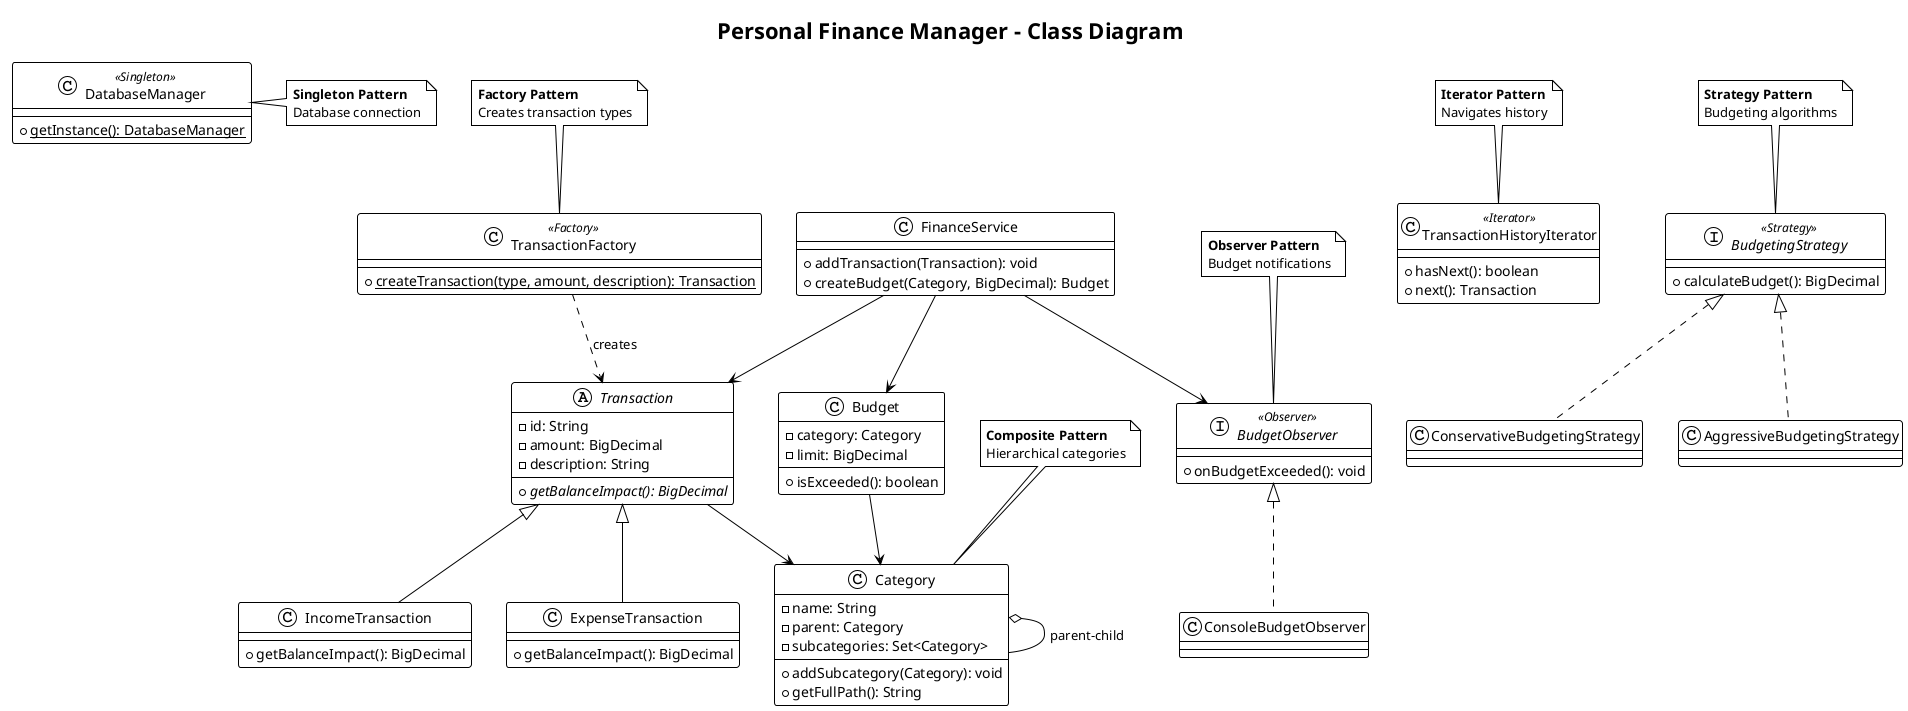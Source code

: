 @startuml PersonalFinanceManager_ClassDiagram

!theme plain
title Personal Finance Manager - Class Diagram

' Core Model
abstract class Transaction {
    -id: String
    -amount: BigDecimal
    -description: String
    +getBalanceImpact(): BigDecimal {abstract}
}

class IncomeTransaction {
    +getBalanceImpact(): BigDecimal
}

class ExpenseTransaction {
    +getBalanceImpact(): BigDecimal
}

class Category {
    -name: String
    -parent: Category
    -subcategories: Set<Category>
    +addSubcategory(Category): void
    +getFullPath(): String
}

class Budget {
    -category: Category
    -limit: BigDecimal
    +isExceeded(): boolean
}

' Design Patterns
class TransactionFactory <<Factory>> {
    +createTransaction(type, amount, description): Transaction {static}
}

class TransactionHistoryIterator <<Iterator>> {
    +hasNext(): boolean
    +next(): Transaction
}

interface BudgetingStrategy <<Strategy>> {
    +calculateBudget(): BigDecimal
}

class ConservativeBudgetingStrategy {
}

class AggressiveBudgetingStrategy {
}

interface BudgetObserver <<Observer>> {
    +onBudgetExceeded(): void
}

class ConsoleBudgetObserver {
}

class DatabaseManager <<Singleton>> {
    +getInstance(): DatabaseManager {static}
}

' Service Layer
class FinanceService {
    +addTransaction(Transaction): void
    +createBudget(Category, BigDecimal): Budget
}

' Relationships
Transaction <|-- IncomeTransaction
Transaction <|-- ExpenseTransaction
Transaction --> Category
Budget --> Category

TransactionFactory ..> Transaction : creates
BudgetingStrategy <|.. ConservativeBudgetingStrategy  
BudgetingStrategy <|.. AggressiveBudgetingStrategy
BudgetObserver <|.. ConsoleBudgetObserver

Category o-- Category : parent-child

FinanceService --> Transaction
FinanceService --> Budget
FinanceService --> BudgetObserver

note top of TransactionFactory : **Factory Pattern**\nCreates transaction types
note top of Category : **Composite Pattern**\nHierarchical categories
note top of TransactionHistoryIterator : **Iterator Pattern**\nNavigates history
note top of BudgetingStrategy : **Strategy Pattern**\nBudgeting algorithms
note top of BudgetObserver : **Observer Pattern**\nBudget notifications
note right of DatabaseManager : **Singleton Pattern**\nDatabase connection

@enduml
